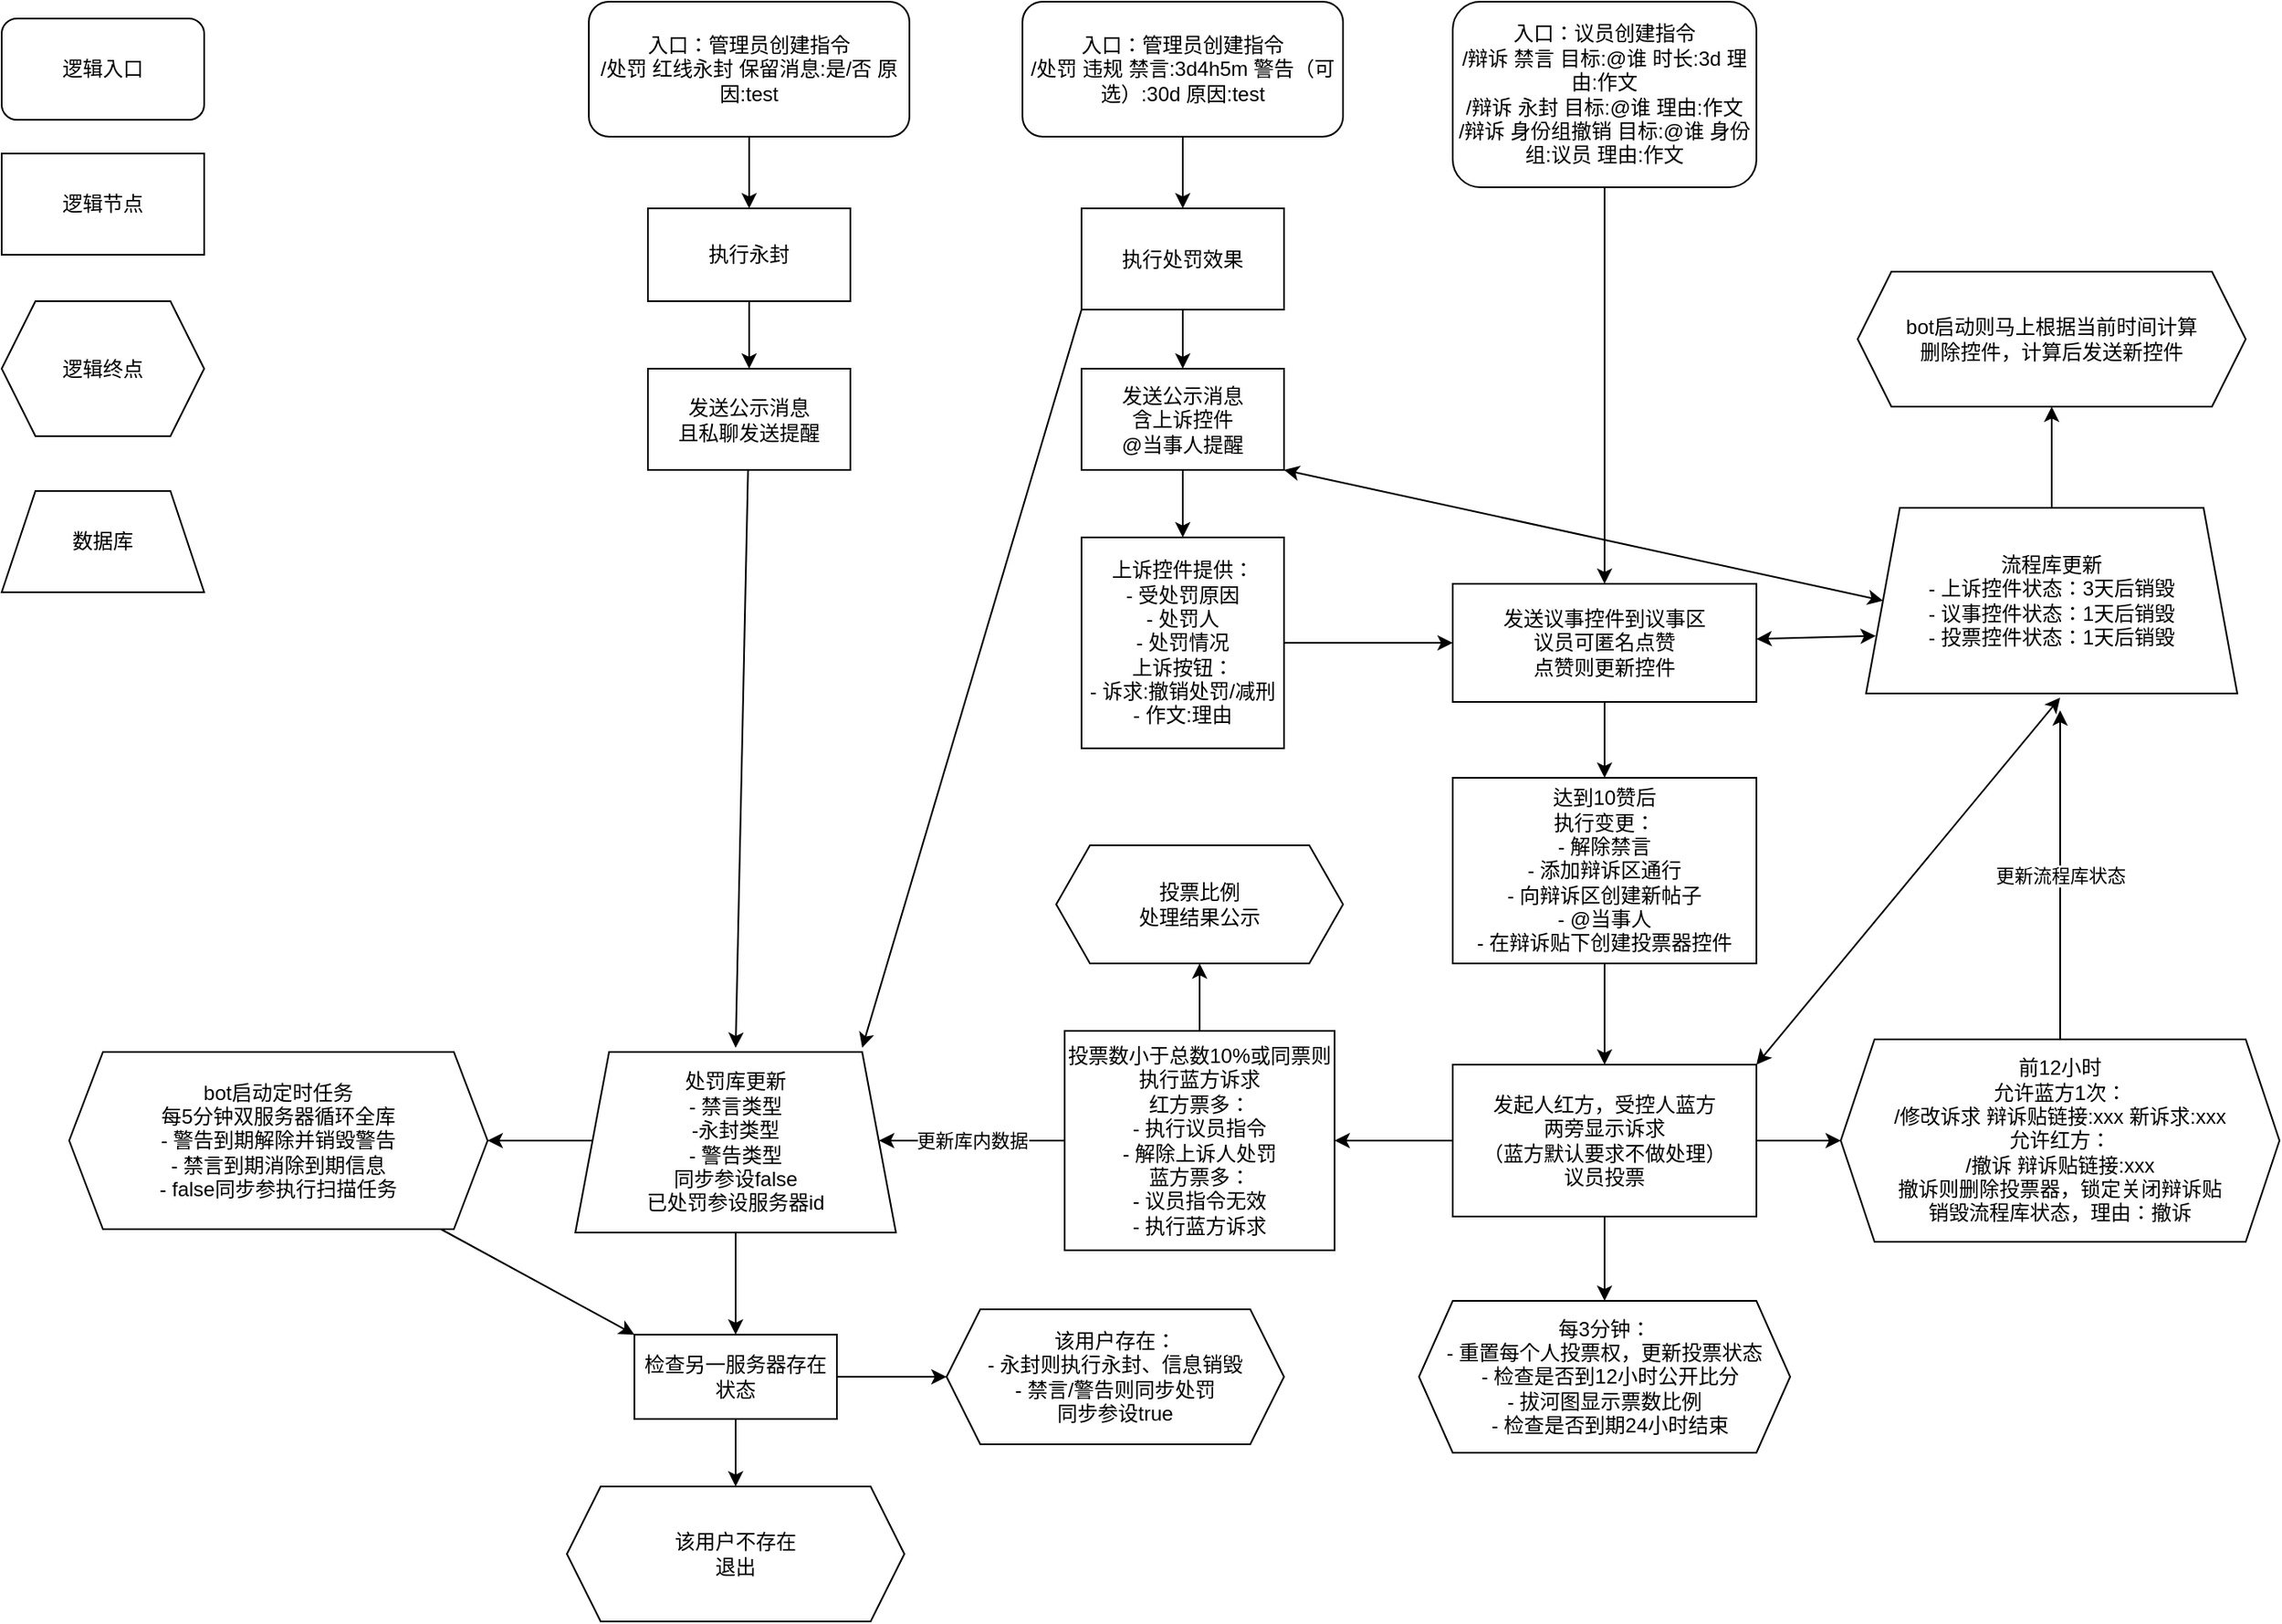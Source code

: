 <mxfile>
    <diagram id="Z2dUOpaNP-kNlB8nS5x3" name="第 1 页">
        <mxGraphModel dx="2280" dy="1147" grid="1" gridSize="10" guides="1" tooltips="1" connect="1" arrows="1" fold="1" page="1" pageScale="1" pageWidth="827" pageHeight="1169" math="0" shadow="0">
            <root>
                <mxCell id="0"/>
                <mxCell id="1" parent="0"/>
                <mxCell id="48" style="edgeStyle=none;html=1;entryX=0.5;entryY=0;entryDx=0;entryDy=0;exitX=0.5;exitY=1;exitDx=0;exitDy=0;" parent="1" source="90" target="7" edge="1">
                    <mxGeometry relative="1" as="geometry">
                        <mxPoint x="80" y="117.5" as="sourcePoint"/>
                    </mxGeometry>
                </mxCell>
                <mxCell id="54" style="edgeStyle=none;html=1;entryX=0.5;entryY=0;entryDx=0;entryDy=0;exitX=0.5;exitY=1;exitDx=0;exitDy=0;" parent="1" source="91" target="41" edge="1">
                    <mxGeometry relative="1" as="geometry">
                        <mxPoint x="330" y="280" as="sourcePoint"/>
                    </mxGeometry>
                </mxCell>
                <mxCell id="51" style="edgeStyle=none;html=1;entryX=0.5;entryY=0;entryDx=0;entryDy=0;" parent="1" source="7" target="31" edge="1">
                    <mxGeometry relative="1" as="geometry"/>
                </mxCell>
                <mxCell id="66" style="edgeStyle=none;html=1;exitX=0;exitY=1;exitDx=0;exitDy=0;" parent="1" source="7" edge="1">
                    <mxGeometry relative="1" as="geometry">
                        <mxPoint x="-110" y="660" as="targetPoint"/>
                    </mxGeometry>
                </mxCell>
                <mxCell id="7" value="执行处罚效果" style="rounded=0;whiteSpace=wrap;html=1;" parent="1" vertex="1">
                    <mxGeometry x="20" y="162.5" width="120" height="60" as="geometry"/>
                </mxCell>
                <mxCell id="49" style="edgeStyle=none;html=1;entryX=0.5;entryY=0;entryDx=0;entryDy=0;exitX=0.5;exitY=1;exitDx=0;exitDy=0;" parent="1" source="89" target="10" edge="1">
                    <mxGeometry relative="1" as="geometry">
                        <mxPoint x="-177" y="117.5" as="sourcePoint"/>
                    </mxGeometry>
                </mxCell>
                <mxCell id="50" style="edgeStyle=none;html=1;entryX=0.5;entryY=0;entryDx=0;entryDy=0;" parent="1" source="10" target="18" edge="1">
                    <mxGeometry relative="1" as="geometry"/>
                </mxCell>
                <mxCell id="10" value="执行永封" style="rounded=0;whiteSpace=wrap;html=1;" parent="1" vertex="1">
                    <mxGeometry x="-237" y="162.5" width="120" height="55" as="geometry"/>
                </mxCell>
                <mxCell id="74" style="edgeStyle=none;html=1;entryX=0.5;entryY=0;entryDx=0;entryDy=0;" parent="1" target="73" edge="1">
                    <mxGeometry relative="1" as="geometry">
                        <mxPoint x="-185" y="770" as="sourcePoint"/>
                    </mxGeometry>
                </mxCell>
                <mxCell id="87" style="edgeStyle=none;html=1;entryX=1;entryY=0.5;entryDx=0;entryDy=0;" parent="1" target="94" edge="1">
                    <mxGeometry relative="1" as="geometry">
                        <mxPoint x="-270" y="713.75" as="targetPoint"/>
                        <mxPoint x="-270" y="715" as="sourcePoint"/>
                    </mxGeometry>
                </mxCell>
                <mxCell id="64" style="edgeStyle=none;html=1;entryX=0.5;entryY=0;entryDx=0;entryDy=0;" parent="1" source="18" edge="1">
                    <mxGeometry relative="1" as="geometry">
                        <mxPoint x="-185" y="660" as="targetPoint"/>
                    </mxGeometry>
                </mxCell>
                <mxCell id="18" value="发送公示消息&lt;br&gt;且私聊发送提醒" style="rounded=0;whiteSpace=wrap;html=1;" parent="1" vertex="1">
                    <mxGeometry x="-237" y="257.5" width="120" height="60" as="geometry"/>
                </mxCell>
                <mxCell id="53" style="edgeStyle=none;html=1;entryX=0;entryY=0.5;entryDx=0;entryDy=0;" parent="1" source="22" target="41" edge="1">
                    <mxGeometry relative="1" as="geometry"/>
                </mxCell>
                <mxCell id="22" value="上诉控件提供：&lt;br&gt;- 受处罚原因&lt;br&gt;- 处罚人&lt;br&gt;- 处罚情况&lt;br&gt;上诉按钮：&lt;br&gt;- 诉求:撤销处罚/减刑&lt;br&gt;- 作文:理由" style="rounded=0;whiteSpace=wrap;html=1;" parent="1" vertex="1">
                    <mxGeometry x="20" y="357.5" width="120" height="125" as="geometry"/>
                </mxCell>
                <mxCell id="71" style="edgeStyle=none;html=1;entryX=0.5;entryY=1;entryDx=0;entryDy=0;" parent="1" source="24" target="121" edge="1">
                    <mxGeometry relative="1" as="geometry">
                        <mxPoint x="80" y="610" as="targetPoint"/>
                    </mxGeometry>
                </mxCell>
                <mxCell id="24" value="投票数小于总数10%或同票则执行蓝方诉求&lt;br&gt;红方票多：&lt;br&gt;- 执行议员指令&lt;br&gt;- 解除上诉人处罚&lt;br&gt;蓝方票多：&lt;br&gt;- 议员指令无效&lt;br&gt;- 执行蓝方诉求" style="rounded=0;whiteSpace=wrap;html=1;" parent="1" vertex="1">
                    <mxGeometry x="10" y="650" width="160" height="130" as="geometry"/>
                </mxCell>
                <mxCell id="52" style="edgeStyle=none;html=1;entryX=0.5;entryY=0;entryDx=0;entryDy=0;" parent="1" source="31" target="22" edge="1">
                    <mxGeometry relative="1" as="geometry"/>
                </mxCell>
                <mxCell id="31" value="&lt;div&gt;发送公示消息&lt;/div&gt;&lt;div&gt;含上诉控件&lt;br&gt;@当事人提醒&lt;/div&gt;" style="rounded=0;whiteSpace=wrap;html=1;" parent="1" vertex="1">
                    <mxGeometry x="20" y="257.5" width="120" height="60" as="geometry"/>
                </mxCell>
                <mxCell id="61" style="edgeStyle=none;html=1;" parent="1" source="40" edge="1">
                    <mxGeometry relative="1" as="geometry">
                        <mxPoint x="470" y="715" as="targetPoint"/>
                    </mxGeometry>
                </mxCell>
                <mxCell id="62" style="edgeStyle=none;html=1;entryX=1;entryY=0.5;entryDx=0;entryDy=0;" parent="1" source="40" target="24" edge="1">
                    <mxGeometry relative="1" as="geometry">
                        <mxPoint x="180" y="715" as="targetPoint"/>
                    </mxGeometry>
                </mxCell>
                <mxCell id="100" style="edgeStyle=none;html=1;" parent="1" source="40" edge="1">
                    <mxGeometry relative="1" as="geometry">
                        <mxPoint x="330" y="810.0" as="targetPoint"/>
                    </mxGeometry>
                </mxCell>
                <mxCell id="40" value="&lt;div&gt;发起人红方，受控人蓝方&lt;br&gt;两旁显示诉求&lt;br&gt;（蓝方默认要求不做处理）&lt;br&gt;议员投票&lt;br&gt;&lt;/div&gt;" style="rounded=0;whiteSpace=wrap;html=1;" parent="1" vertex="1">
                    <mxGeometry x="240" y="670" width="180" height="90" as="geometry"/>
                </mxCell>
                <mxCell id="58" style="edgeStyle=none;html=1;entryX=0.5;entryY=0;entryDx=0;entryDy=0;" parent="1" source="41" target="57" edge="1">
                    <mxGeometry relative="1" as="geometry"/>
                </mxCell>
                <mxCell id="41" value="发送议事控件到议事区&lt;br&gt;议员可匿名点赞&lt;br&gt;点赞则更新控件" style="rounded=0;whiteSpace=wrap;html=1;" parent="1" vertex="1">
                    <mxGeometry x="240" y="385" width="180" height="70" as="geometry"/>
                </mxCell>
                <mxCell id="59" style="edgeStyle=none;html=1;entryX=0.5;entryY=0;entryDx=0;entryDy=0;" parent="1" source="57" target="40" edge="1">
                    <mxGeometry relative="1" as="geometry"/>
                </mxCell>
                <mxCell id="57" value="达到10赞后&lt;br&gt;执行变更：&lt;br&gt;- 解除禁言&lt;br&gt;- 添加辩诉区通行&lt;br&gt;- 向辩诉区创建新帖子&lt;br&gt;- @当事人&lt;br&gt;- 在辩诉贴下创建投票器控件" style="rounded=0;whiteSpace=wrap;html=1;" parent="1" vertex="1">
                    <mxGeometry x="240" y="500" width="180" height="110" as="geometry"/>
                </mxCell>
                <mxCell id="67" value="" style="endArrow=classic;html=1;exitX=0;exitY=0.5;exitDx=0;exitDy=0;" parent="1" source="24" edge="1">
                    <mxGeometry relative="1" as="geometry">
                        <mxPoint x="-80" y="714.5" as="sourcePoint"/>
                        <mxPoint x="-100" y="715" as="targetPoint"/>
                    </mxGeometry>
                </mxCell>
                <mxCell id="68" value="更新库内数据" style="edgeLabel;resizable=0;html=1;align=center;verticalAlign=middle;" parent="67" connectable="0" vertex="1">
                    <mxGeometry relative="1" as="geometry"/>
                </mxCell>
                <mxCell id="76" style="edgeStyle=none;html=1;entryX=0.5;entryY=0;entryDx=0;entryDy=0;" parent="1" source="73" target="96" edge="1">
                    <mxGeometry relative="1" as="geometry">
                        <mxPoint x="-170" y="920" as="targetPoint"/>
                    </mxGeometry>
                </mxCell>
                <mxCell id="77" style="edgeStyle=none;html=1;" parent="1" source="73" edge="1">
                    <mxGeometry relative="1" as="geometry">
                        <mxPoint x="-60" y="855" as="targetPoint"/>
                    </mxGeometry>
                </mxCell>
                <mxCell id="73" value="检查另一服务器存在状态" style="rounded=0;whiteSpace=wrap;html=1;" parent="1" vertex="1">
                    <mxGeometry x="-245" y="830" width="120" height="50" as="geometry"/>
                </mxCell>
                <mxCell id="89" value="入口：管理员创建指令&lt;br&gt;/处罚 红线永封 保留消息:是/否 原因:test" style="rounded=1;whiteSpace=wrap;html=1;" parent="1" vertex="1">
                    <mxGeometry x="-272" y="40" width="190" height="80" as="geometry"/>
                </mxCell>
                <mxCell id="90" value="入口：管理员创建指令&lt;br&gt;/处罚 违规 禁言:3d4h5m 警告（可选）:30d 原因:test" style="rounded=1;whiteSpace=wrap;html=1;" parent="1" vertex="1">
                    <mxGeometry x="-15" y="40" width="190" height="80" as="geometry"/>
                </mxCell>
                <mxCell id="91" value="入口：议员创建指令&lt;br&gt;/辩诉 禁言 目标:@谁 时长:3d 理由:作文&lt;br&gt;/辩诉 永封 目标:@谁 理由:作文&lt;br&gt;/辩诉 身份组撤销 目标:@谁 身份组:议员 理由:作文" style="rounded=1;whiteSpace=wrap;html=1;" parent="1" vertex="1">
                    <mxGeometry x="240" y="40" width="180" height="110" as="geometry"/>
                </mxCell>
                <mxCell id="98" style="edgeStyle=none;html=1;entryX=0;entryY=0;entryDx=0;entryDy=0;" parent="1" source="94" target="73" edge="1">
                    <mxGeometry relative="1" as="geometry"/>
                </mxCell>
                <mxCell id="94" value="bot启动定时任务&lt;br&gt;每5分钟双服务器循环全库&lt;br&gt;- 警告到期解除并销毁警告&lt;br&gt;- 禁言到期消除到期信息&lt;br&gt;- false同步参执行扫描任务" style="shape=hexagon;perimeter=hexagonPerimeter2;whiteSpace=wrap;html=1;fixedSize=1;" parent="1" vertex="1">
                    <mxGeometry x="-580" y="662.5" width="248" height="105" as="geometry"/>
                </mxCell>
                <mxCell id="95" value="该用户存在：&lt;br&gt;- 永封则执行永封、信息销毁&lt;br&gt;- 禁言/警告则同步处罚&lt;br&gt;同步参设true" style="shape=hexagon;perimeter=hexagonPerimeter2;whiteSpace=wrap;html=1;fixedSize=1;" parent="1" vertex="1">
                    <mxGeometry x="-60" y="815" width="200" height="80" as="geometry"/>
                </mxCell>
                <mxCell id="96" value="该用户不存在&lt;br&gt;退出" style="shape=hexagon;perimeter=hexagonPerimeter2;whiteSpace=wrap;html=1;fixedSize=1;" parent="1" vertex="1">
                    <mxGeometry x="-285" y="920" width="200" height="80" as="geometry"/>
                </mxCell>
                <mxCell id="101" value="&lt;div&gt;每3分钟：&lt;br&gt;- 重置每个人投票权，更新投票状态&lt;/div&gt;&lt;div&gt;&amp;nbsp; - 检查是否到12小时公开比分&lt;br&gt;&lt;/div&gt;- 拔河图显示票数比例&lt;div&gt;&amp;nbsp; - 检查是否到期24小时结束&lt;/div&gt;" style="shape=hexagon;perimeter=hexagonPerimeter2;whiteSpace=wrap;html=1;fixedSize=1;" parent="1" vertex="1">
                    <mxGeometry x="220" y="810" width="220" height="90" as="geometry"/>
                </mxCell>
                <mxCell id="102" value="前12小时&lt;br&gt;允许蓝方1次：&lt;br&gt;/修改诉求 辩诉贴链接:xxx 新诉求:xxx&lt;br&gt;允许红方：&lt;br&gt;/撤诉 辩诉贴链接:xxx&lt;br&gt;撤诉则删除投票器，锁定关闭辩诉贴&lt;br&gt;销毁流程库状态，理由：撤诉" style="shape=hexagon;perimeter=hexagonPerimeter2;whiteSpace=wrap;html=1;fixedSize=1;" parent="1" vertex="1">
                    <mxGeometry x="470" y="655" width="260" height="120" as="geometry"/>
                </mxCell>
                <mxCell id="114" style="edgeStyle=none;html=1;" parent="1" edge="1">
                    <mxGeometry relative="1" as="geometry">
                        <mxPoint x="595" y="280" as="targetPoint"/>
                        <mxPoint x="595" y="340" as="sourcePoint"/>
                    </mxGeometry>
                </mxCell>
                <mxCell id="109" value="" style="endArrow=classic;startArrow=classic;html=1;entryX=1;entryY=1;entryDx=0;entryDy=0;exitX=0;exitY=0.5;exitDx=0;exitDy=0;" parent="1" source="124" target="31" edge="1">
                    <mxGeometry width="50" height="50" relative="1" as="geometry">
                        <mxPoint x="480" y="396.25" as="sourcePoint"/>
                        <mxPoint x="-240" y="370" as="targetPoint"/>
                    </mxGeometry>
                </mxCell>
                <mxCell id="111" value="" style="endArrow=classic;startArrow=classic;html=1;entryX=0.026;entryY=0.69;entryDx=0;entryDy=0;entryPerimeter=0;" parent="1" source="41" target="124" edge="1">
                    <mxGeometry width="50" height="50" relative="1" as="geometry">
                        <mxPoint x="423" y="428" as="sourcePoint"/>
                        <mxPoint x="480" y="420" as="targetPoint"/>
                    </mxGeometry>
                </mxCell>
                <mxCell id="112" value="" style="endArrow=classic;startArrow=classic;html=1;exitX=1;exitY=0;exitDx=0;exitDy=0;" parent="1" source="40" edge="1">
                    <mxGeometry width="50" height="50" relative="1" as="geometry">
                        <mxPoint x="550" y="502.5" as="sourcePoint"/>
                        <mxPoint x="600" y="452.5" as="targetPoint"/>
                    </mxGeometry>
                </mxCell>
                <mxCell id="115" value="bot启动则马上根据当前时间计算&lt;br&gt;删除控件，计算后发送新控件" style="shape=hexagon;perimeter=hexagonPerimeter2;whiteSpace=wrap;html=1;fixedSize=1;" parent="1" vertex="1">
                    <mxGeometry x="480" y="200" width="230" height="80" as="geometry"/>
                </mxCell>
                <mxCell id="119" value="" style="endArrow=classic;html=1;exitX=0.5;exitY=0;exitDx=0;exitDy=0;" parent="1" source="102" edge="1">
                    <mxGeometry relative="1" as="geometry">
                        <mxPoint x="560" y="600" as="sourcePoint"/>
                        <mxPoint x="600" y="460" as="targetPoint"/>
                    </mxGeometry>
                </mxCell>
                <mxCell id="120" value="更新流程库状态&lt;br&gt;" style="edgeLabel;resizable=0;html=1;align=center;verticalAlign=middle;" parent="119" connectable="0" vertex="1">
                    <mxGeometry relative="1" as="geometry"/>
                </mxCell>
                <mxCell id="121" value="投票比例&lt;br&gt;处理结果公示" style="shape=hexagon;perimeter=hexagonPerimeter2;whiteSpace=wrap;html=1;fixedSize=1;" parent="1" vertex="1">
                    <mxGeometry x="5" y="540" width="170" height="70" as="geometry"/>
                </mxCell>
                <mxCell id="123" value="处罚库更新&lt;br&gt;- 禁言类型&lt;br&gt;-永封类型&lt;br&gt;- 警告类型&lt;br&gt;同步参设false&lt;br&gt;已处罚参设服务器id" style="shape=trapezoid;perimeter=trapezoidPerimeter;whiteSpace=wrap;html=1;fixedSize=1;" parent="1" vertex="1">
                    <mxGeometry x="-280" y="662.5" width="190" height="107" as="geometry"/>
                </mxCell>
                <mxCell id="124" value="流程库更新&lt;br&gt;- 上诉控件状态：3天后销毁&lt;br&gt;- 议事控件状态：1天后销毁&lt;br&gt;- 投票控件状态：1天后销毁" style="shape=trapezoid;perimeter=trapezoidPerimeter;whiteSpace=wrap;html=1;fixedSize=1;" parent="1" vertex="1">
                    <mxGeometry x="485" y="340" width="220" height="110" as="geometry"/>
                </mxCell>
                <mxCell id="125" value="逻辑节点" style="rounded=0;whiteSpace=wrap;html=1;" parent="1" vertex="1">
                    <mxGeometry x="-620" y="130" width="120" height="60" as="geometry"/>
                </mxCell>
                <mxCell id="126" value="逻辑终点" style="shape=hexagon;perimeter=hexagonPerimeter2;whiteSpace=wrap;html=1;fixedSize=1;" parent="1" vertex="1">
                    <mxGeometry x="-620" y="217.5" width="120" height="80" as="geometry"/>
                </mxCell>
                <mxCell id="127" value="数据库" style="shape=trapezoid;perimeter=trapezoidPerimeter;whiteSpace=wrap;html=1;fixedSize=1;" parent="1" vertex="1">
                    <mxGeometry x="-620" y="330" width="120" height="60" as="geometry"/>
                </mxCell>
                <mxCell id="128" value="逻辑入口" style="rounded=1;whiteSpace=wrap;html=1;" parent="1" vertex="1">
                    <mxGeometry x="-620" y="50" width="120" height="60" as="geometry"/>
                </mxCell>
            </root>
        </mxGraphModel>
    </diagram>
</mxfile>